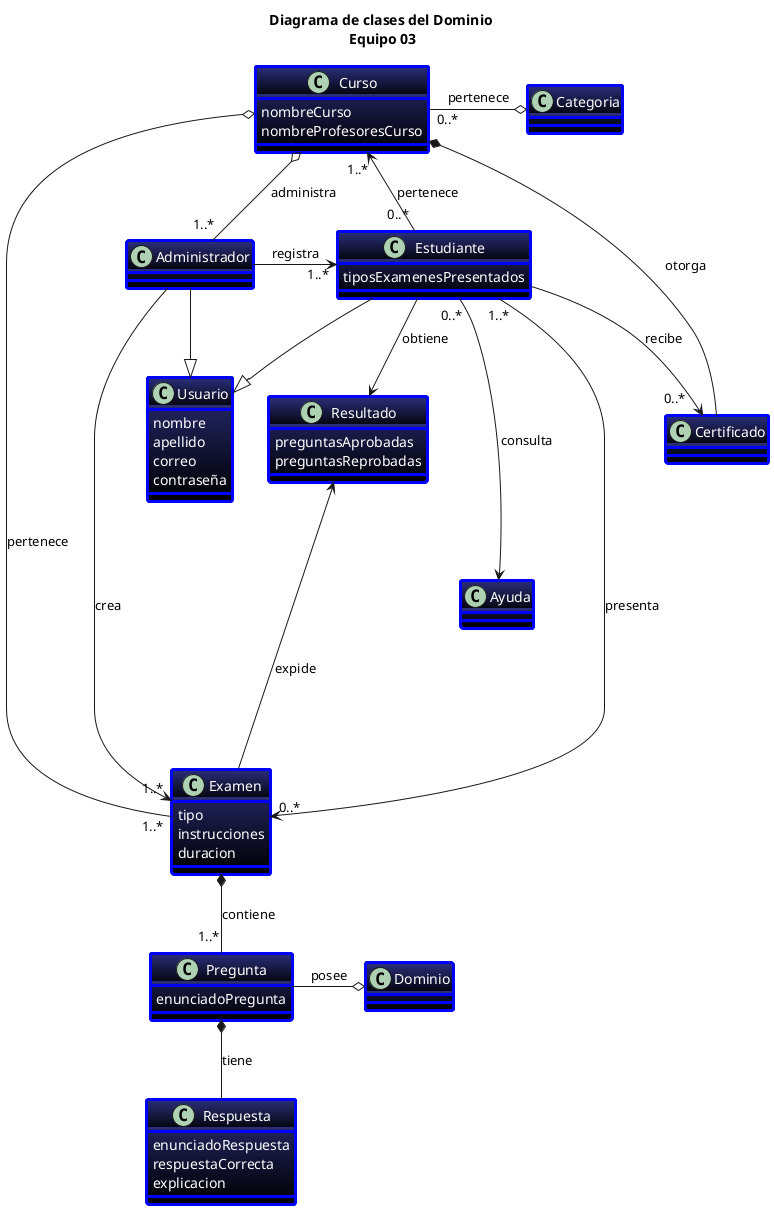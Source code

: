 @startuml "Diagrama de clases"

title "Diagrama de clases del Dominio\n Equipo 03"

skinparam Class{
  BackgroundColor 2B2F7B-black
  AttributeFontColor white
  BorderThickness 3
  BorderColor blue
}
class Usuario{
  nombre
  apellido
  correo
  contraseña 
}
class Administrador

class Estudiante{
  tiposExamenesPresentados
}

class Ayuda

class Curso{
  nombreCurso
  nombreProfesoresCurso
}
class Categoria

class Examen{
  tipo
  instrucciones
  duracion
}
class Resultado{
  preguntasAprobadas
  preguntasReprobadas
}

class Pregunta{
  enunciadoPregunta
}

class Dominio

class Respuesta{
  enunciadoRespuesta
  respuestaCorrecta
  explicacion
}
class Certificado{
}

Usuario <|-left- Administrador
Usuario <|-up- Estudiante

Administrador --> "1..*"Examen: crea
Administrador -right-> "     1..*"Estudiante: registra
Administrador "    1..*"-up-o Curso: administra

Estudiante "0..*"-right->"    1..*"Curso: pertenece
Estudiante "1..*"-right-> "0..* "Examen: presenta
Estudiante --> "0..*   "Certificado: recibe
Estudiante "0..*"---> Ayuda: consulta
Estudiante --> Resultado: "obtiene     "

Examen *-down- "1..*"Pregunta: contiene
Examen -up---> Resultado: expide

Pregunta *-down- Respuesta: tiene
Pregunta -right-o Dominio: posee

Curso "0..*" -right-o Categoria: pertenece
Curso o----- "1..*"Examen: pertenece
Curso *- Certificado: otorga

@enduml